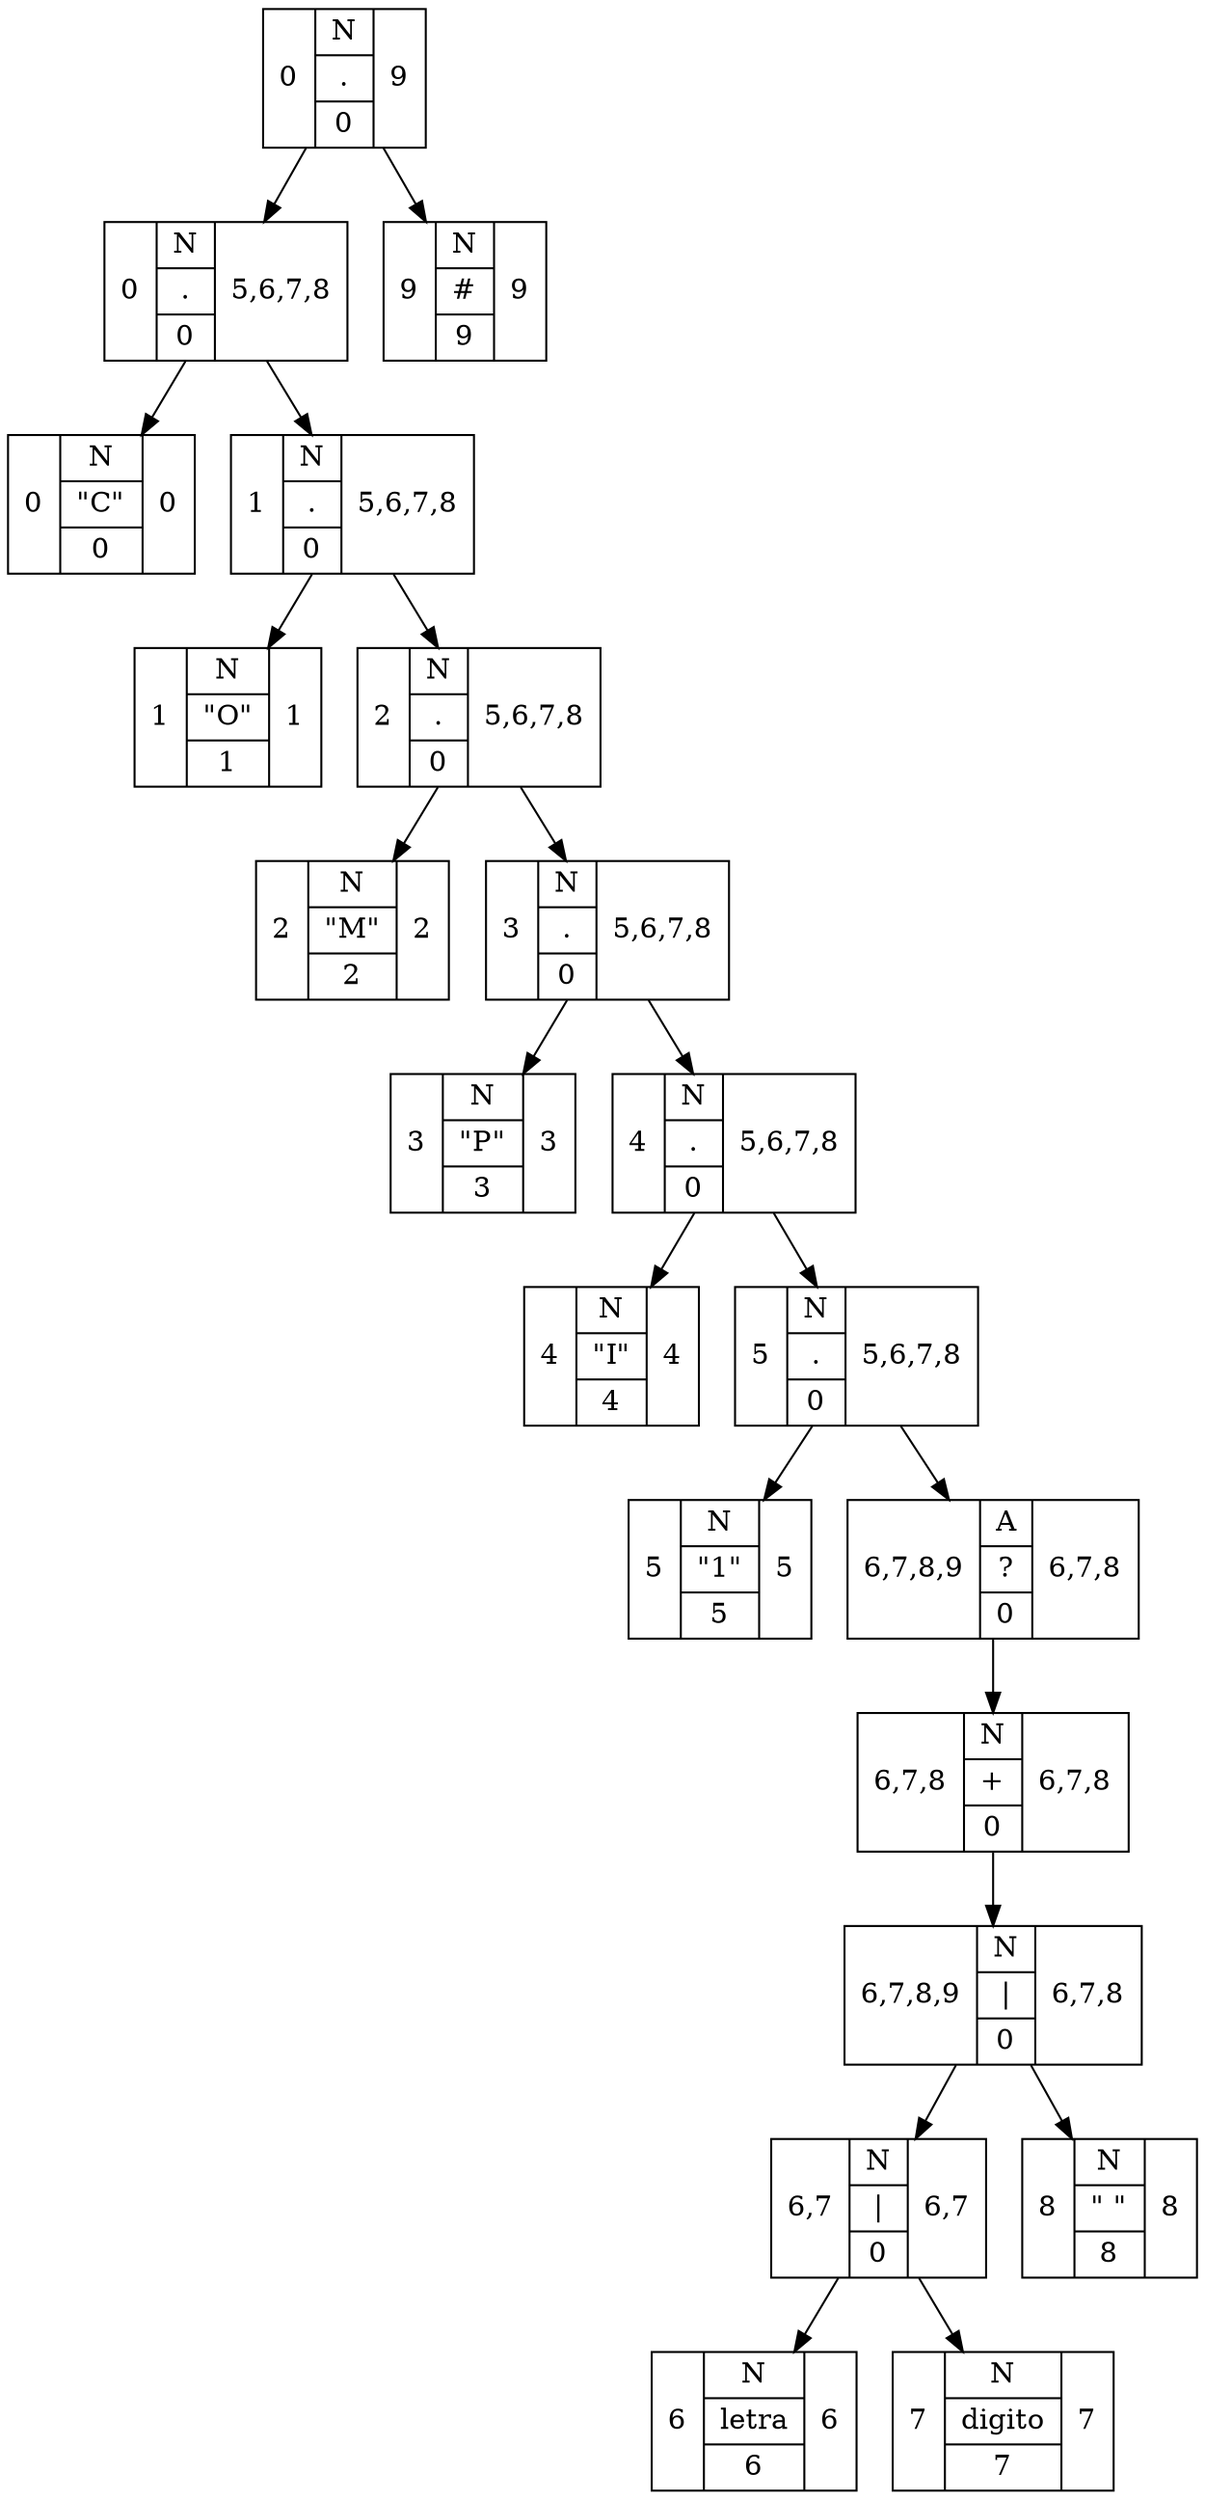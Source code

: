 digraph G {

 node[shape=record] 

nodo20[label = "0|{N|.|0}|9"];
nodo19[label = "0|{N|.|0}|5,6,7,8"];
nodo18[label = "0|{N|\"C\"|0}|0"];
nodo19-> nodo18;
nodo17[label = "1|{N|.|0}|5,6,7,8"];
nodo16[label = "1|{N|\"O\"|1}|1"];
nodo17-> nodo16;
nodo15[label = "2|{N|.|0}|5,6,7,8"];
nodo14[label = "2|{N|\"M\"|2}|2"];
nodo15-> nodo14;
nodo13[label = "3|{N|.|0}|5,6,7,8"];
nodo12[label = "3|{N|\"P\"|3}|3"];
nodo13-> nodo12;
nodo11[label = "4|{N|.|0}|5,6,7,8"];
nodo10[label = "4|{N|\"I\"|4}|4"];
nodo11-> nodo10;
nodo9[label = "5|{N|.|0}|5,6,7,8"];
nodo8[label = "5|{N|\"1\"|5}|5"];
nodo9-> nodo8;
nodo7[label = "6,7,8,9|{A|?|0}|6,7,8"];
nodo6[label = "6,7,8|{N|+|0}|6,7,8"];
nodo5[label = "6,7,8,9|{N|\||0}|6,7,8"];
nodo4[label = "6,7|{N|\||0}|6,7"];
nodo3[label = "6|{N|letra|6}|6"];
nodo4-> nodo3;
nodo2[label = "7|{N|digito|7}|7"];
nodo4-> nodo2;
nodo5-> nodo4;
nodo1[label = "8|{N|\" \"|8}|8"];
nodo5-> nodo1;
nodo6-> nodo5;
nodo7-> nodo6;
nodo9-> nodo7;
nodo11-> nodo9;
nodo13-> nodo11;
nodo15-> nodo13;
nodo17-> nodo15;
nodo19-> nodo17;
nodo20-> nodo19;
nodo0[label = "9|{N|#|9}|9"];
nodo20-> nodo0;


}
